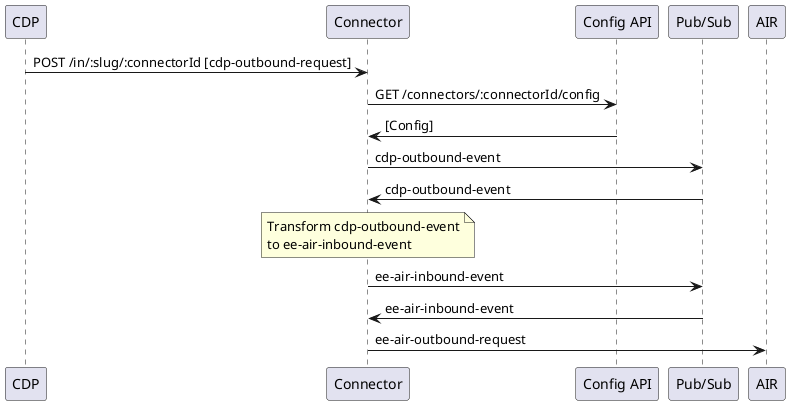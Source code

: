 @startuml CDP -> AIR

CDP -> Connector: POST /in/:slug/:connectorId [cdp-outbound-request]
Connector -> "Config API": GET /connectors/:connectorId/config
"Config API" -> Connector: [Config]
Connector -> "Pub/Sub": cdp-outbound-event
"Pub/Sub" -> Connector: cdp-outbound-event
note over Connector
Transform cdp-outbound-event
to ee-air-inbound-event
end note
Connector -> "Pub/Sub": ee-air-inbound-event
"Pub/Sub" -> Connector: ee-air-inbound-event
Connector -> AIR: ee-air-outbound-request

@enduml